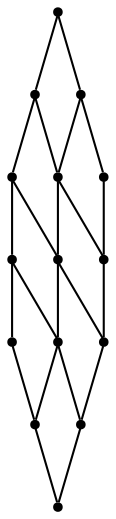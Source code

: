 graph {
  node [shape=point,comment="{\"directed\":false,\"doi\":\"10.1007/978-3-031-22203-0_31\",\"figure\":\"4 (6)\"}"]

  v0 [pos="1034.4022653660318,348.25974795136796"]
  v1 [pos="1034.4022653660318,264.247251422804"]
  v2 [pos="1034.4022653660318,432.27198615515096"]
  v3 [pos="950.3888663730555,432.27198615515096"]
  v4 [pos="950.3888663730555,348.25974795136796"]
  v5 [pos="950.3888663730556,264.247251422804"]
  v6 [pos="866.3755309684971,432.27198615515096"]
  v7 [pos="866.3755309684971,348.25974795136796"]
  v8 [pos="866.3755309684971,264.247251422804"]
  v9 [pos="782.3621319755209,432.27198615515096"]
  v10 [pos="782.3621319755209,348.25974795136796"]
  v11 [pos="782.3621319755209,264.247251422804"]
  v12 [pos="698.3487329825448,264.247251422804"]
  v13 [pos="698.3487329825448,348.25974795136796"]
  v14 [pos="698.3487329825448,432.27198615515096"]

  v0 -- v1 [id="-1",pos="1034.4022653660318,348.25974795136796 1034.4022653660318,264.247251422804 1034.4022653660318,264.247251422804 1034.4022653660318,264.247251422804"]
  v13 -- v12 [id="-2",pos="698.3487329825448,348.25974795136796 698.3487329825448,264.247251422804 698.3487329825448,264.247251422804 698.3487329825448,264.247251422804"]
  v14 -- v9 [id="-3",pos="698.3487329825448,432.27198615515096 782.3621319755209,432.27198615515096 782.3621319755209,432.27198615515096 782.3621319755209,432.27198615515096"]
  v9 -- v6 [id="-4",pos="782.3621319755209,432.27198615515096 866.3755309684971,432.27198615515096 866.3755309684971,432.27198615515096 866.3755309684971,432.27198615515096"]
  v6 -- v3 [id="-5",pos="866.3755309684971,432.27198615515096 950.3888663730555,432.27198615515096 950.3888663730555,432.27198615515096 950.3888663730555,432.27198615515096"]
  v3 -- v2 [id="-6",pos="950.3888663730555,432.27198615515096 1034.4022653660318,432.27198615515096 1034.4022653660318,432.27198615515096 1034.4022653660318,432.27198615515096"]
  v14 -- v13 [id="-7",pos="698.3487329825448,432.27198615515096 698.3487329825448,348.25974795136796 698.3487329825448,348.25974795136796 698.3487329825448,348.25974795136796"]
  v13 -- v10 [id="-8",pos="698.3487329825448,348.25974795136796 782.3621319755209,348.25974795136796 782.3621319755209,348.25974795136796 782.3621319755209,348.25974795136796"]
  v10 -- v7 [id="-9",pos="782.3621319755209,348.25974795136796 866.3755309684971,348.25974795136796 866.3755309684971,348.25974795136796 866.3755309684971,348.25974795136796"]
  v7 -- v4 [id="-10",pos="866.3755309684971,348.25974795136796 950.3888663730555,348.25974795136796 950.3888663730555,348.25974795136796 950.3888663730555,348.25974795136796"]
  v4 -- v0 [id="-11",pos="950.3888663730555,348.25974795136796 1034.4022653660318,348.25974795136796 1034.4022653660318,348.25974795136796 1034.4022653660318,348.25974795136796"]
  v12 -- v11 [id="-12",pos="698.3487329825448,264.247251422804 782.3621319755209,264.247251422804 782.3621319755209,264.247251422804 782.3621319755209,264.247251422804"]
  v11 -- v8 [id="-13",pos="782.3621319755209,264.247251422804 866.3755309684971,264.247251422804 866.3755309684971,264.247251422804 866.3755309684971,264.247251422804"]
  v8 -- v5 [id="-14",pos="866.3755309684971,264.247251422804 950.3888663730556,264.247251422804 950.3888663730556,264.247251422804 950.3888663730556,264.247251422804"]
  v5 -- v1 [id="-15",pos="950.3888663730556,264.247251422804 1034.4022653660318,264.247251422804 1034.4022653660318,264.247251422804 1034.4022653660318,264.247251422804"]
  v10 -- v11 [id="-16",pos="782.3621319755209,348.25974795136796 782.3621319755209,264.247251422804 782.3621319755209,264.247251422804 782.3621319755209,264.247251422804"]
  v9 -- v10 [id="-17",pos="782.3621319755209,432.27198615515096 782.3621319755209,348.25974795136796 782.3621319755209,348.25974795136796 782.3621319755209,348.25974795136796"]
  v7 -- v8 [id="-18",pos="866.3755309684971,348.25974795136796 866.3755309684971,264.247251422804 866.3755309684971,264.247251422804 866.3755309684971,264.247251422804"]
  v6 -- v7 [id="-19",pos="866.3755309684971,432.27198615515096 866.3755309684971,348.25974795136796 866.3755309684971,348.25974795136796 866.3755309684971,348.25974795136796"]
  v4 -- v5 [id="-20",pos="950.3888663730555,348.25974795136796 950.3888663730556,264.247251422804 950.3888663730556,264.247251422804 950.3888663730556,264.247251422804"]
  v3 -- v4 [id="-21",pos="950.3888663730555,432.27198615515096 950.3888663730555,348.25974795136796 950.3888663730555,348.25974795136796 950.3888663730555,348.25974795136796"]
  v2 -- v0 [id="-22",pos="1034.4022653660318,432.27198615515096 1034.4022653660318,348.25974795136796 1034.4022653660318,348.25974795136796 1034.4022653660318,348.25974795136796"]
}